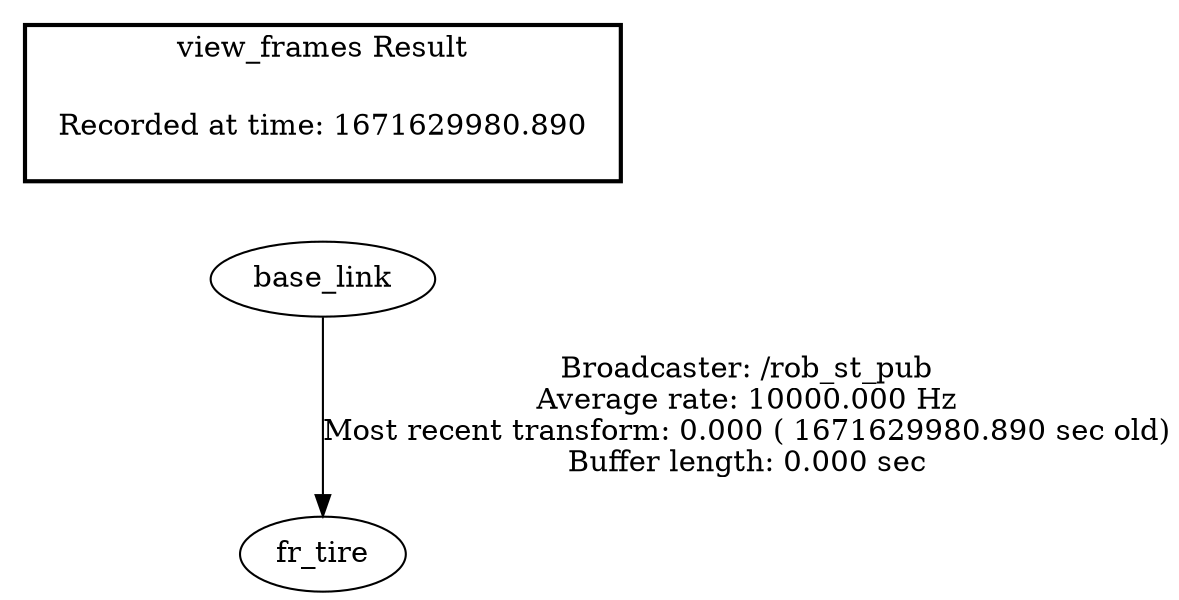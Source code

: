 digraph G {
"base_link" -> "fr_tire"[label="Broadcaster: /rob_st_pub\nAverage rate: 10000.000 Hz\nMost recent transform: 0.000 ( 1671629980.890 sec old)\nBuffer length: 0.000 sec\n"];
edge [style=invis];
 subgraph cluster_legend { style=bold; color=black; label ="view_frames Result";
"Recorded at time: 1671629980.890"[ shape=plaintext ] ;
 }->"base_link";
}